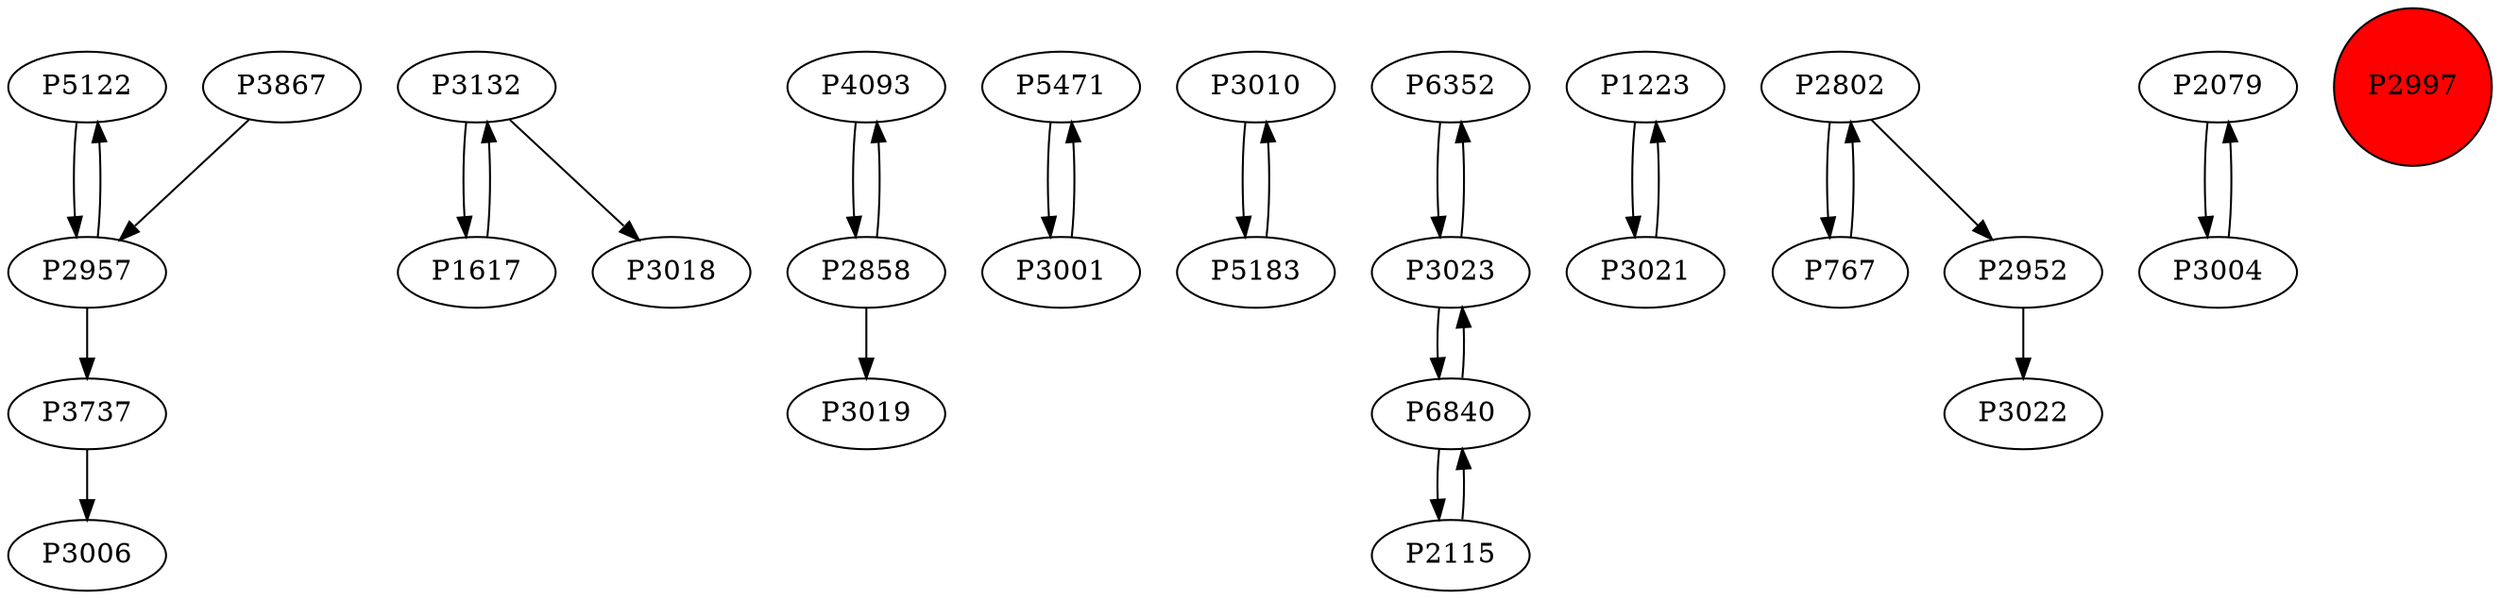 digraph {
	P5122 -> P2957
	P3132 -> P1617
	P4093 -> P2858
	P2858 -> P3019
	P5471 -> P3001
	P3132 -> P3018
	P3010 -> P5183
	P6352 -> P3023
	P6840 -> P3023
	P5183 -> P3010
	P2858 -> P4093
	P3001 -> P5471
	P1617 -> P3132
	P3023 -> P6352
	P3023 -> P6840
	P1223 -> P3021
	P2802 -> P767
	P2957 -> P5122
	P2802 -> P2952
	P3737 -> P3006
	P767 -> P2802
	P2952 -> P3022
	P2079 -> P3004
	P3867 -> P2957
	P2115 -> P6840
	P3004 -> P2079
	P3021 -> P1223
	P6840 -> P2115
	P2957 -> P3737
	P2997 [shape=circle]
	P2997 [style=filled]
	P2997 [fillcolor=red]
}